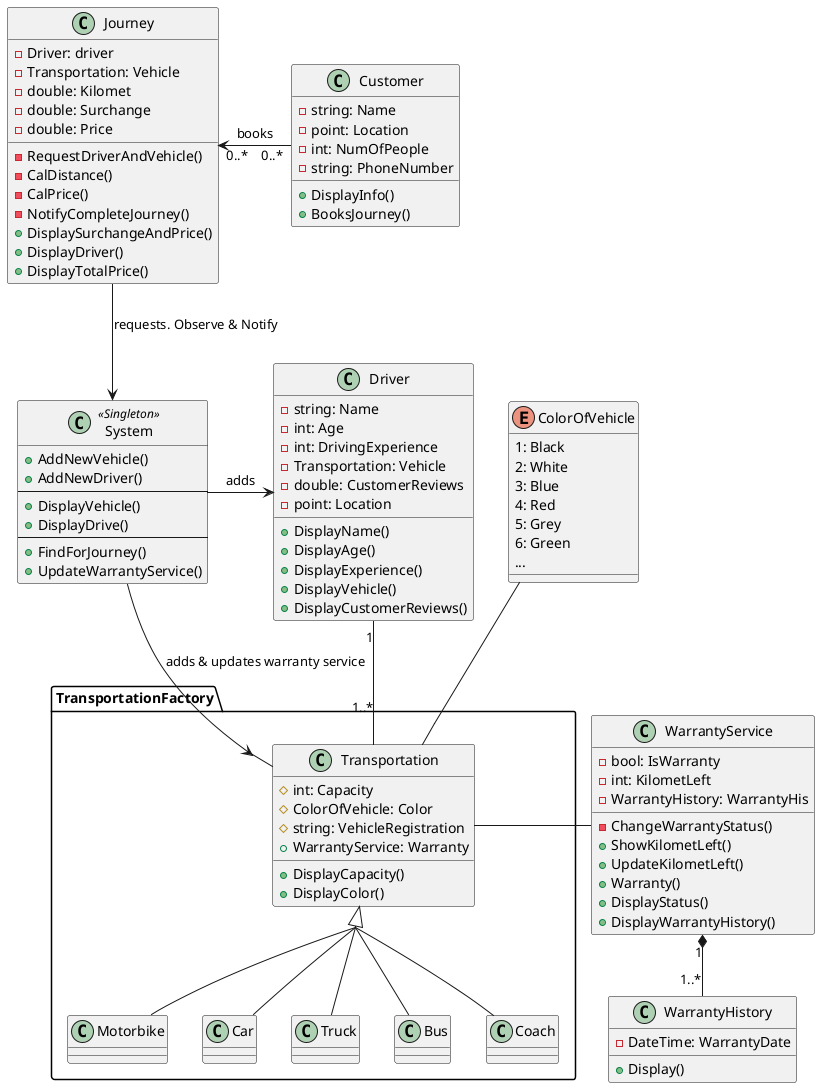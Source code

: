 @startuml doixe
skinparam groupInheritance 3

package TransportationFactory <<Folder>>{

class Transportation{
    # int: Capacity
    # ColorOfVehicle: Color
    # string: VehicleRegistration
    + WarrantyService: Warranty
    + DisplayCapacity()
    + DisplayColor()
}


class Motorbike{  
}

class Car{
}

class Truck{
}

class Bus {
}

class Coach {
}
}

class WarrantyService{
    - bool: IsWarranty
    - int: KilometLeft
    - WarrantyHistory: WarrantyHis

    - ChangeWarrantyStatus()
    + ShowKilometLeft()
    + UpdateKilometLeft()
    + Warranty()
    + DisplayStatus()
    + DisplayWarrantyHistory()
}

class WarrantyHistory{
    - DateTime: WarrantyDate
    + Display()
}

enum ColorOfVehicle{
    1: Black
    2: White
    3: Blue
    4: Red
    5: Grey
    6: Green
    ...
}
class Driver{
    - string: Name
    - int: Age
    - int: DrivingExperience
    - Transportation: Vehicle
    - double: CustomerReviews
    - point: Location

    + DisplayName()
    + DisplayAge()
    + DisplayExperience()
    + DisplayVehicle()
    + DisplayCustomerReviews()
}

class Customer{
    - string: Name
    - point: Location
    - int: NumOfPeople
    - string: PhoneNumber
    + DisplayInfo()
    + BooksJourney()
}

class Journey{
    - Driver: driver
    - Transportation: Vehicle
    - double: Kilomet
    - double: Surchange
    - double: Price
    - RequestDriverAndVehicle()
    - CalDistance()
    - CalPrice()
    - NotifyCompleteJourney()
    + DisplaySurchangeAndPrice()
    + DisplayDriver()
    + DisplayTotalPrice()
}

class System <<Singleton>>{
    + AddNewVehicle()
    + AddNewDriver()
    --
    + DisplayVehicle()
    + DisplayDrive()
    --
    + FindForJourney()
    + UpdateWarrantyService()
}

Transportation <|-- Truck
Transportation <|-- Car
Transportation <|-- Coach
Transportation <|-- Bus
Transportation <|-- Motorbike
Transportation -left- WarrantyService
Driver "1" -- "1..*" Transportation
ColorOfVehicle -down- Transportation
WarrantyService "1" *-down- "1..*" WarrantyHistory
System -right-> Transportation: adds & updates warranty service
System -right-> Driver: adds
Customer "0..*"-left->"0..*" Journey: books
Journey --> System: requests. Observe & Notify
@enduml